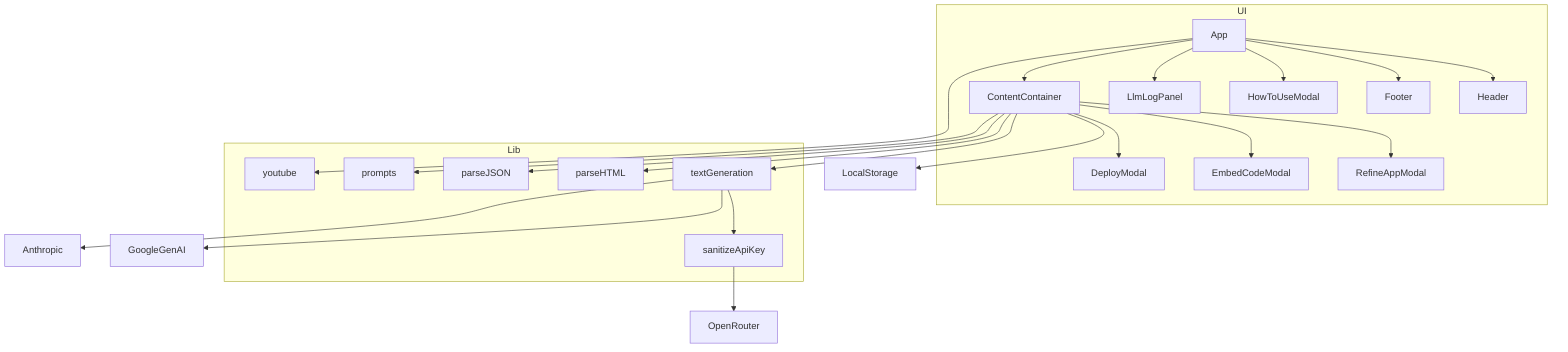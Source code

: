 %% Architecture Diagram for Video to Learning App (updated to reflect no ExampleGallery component)
flowchart TB
    subgraph UI
        App
        Header
        Footer
        HowToUseModal
        LlmLogPanel
        ContentContainer
        RefineAppModal
        EmbedCodeModal
        DeployModal
    end
    subgraph Lib
        parseJSON
        parseHTML
        textGeneration
        sanitizeApiKey
        youtube
        prompts
    end
    App --> Header
    App --> Footer
    App --> HowToUseModal
    App --> LlmLogPanel
    App --> ContentContainer
    ContentContainer --> RefineAppModal
    ContentContainer --> EmbedCodeModal
    ContentContainer --> DeployModal
    ContentContainer --> LocalStorage
    ContentContainer --> textGeneration
    ContentContainer --> parseHTML
    ContentContainer --> parseJSON
    ContentContainer --> prompts
    textGeneration --> sanitizeApiKey
    sanitizeApiKey --> OpenRouter
    textGeneration --> GoogleGenAI
    textGeneration --> Anthropic
    App --> youtube